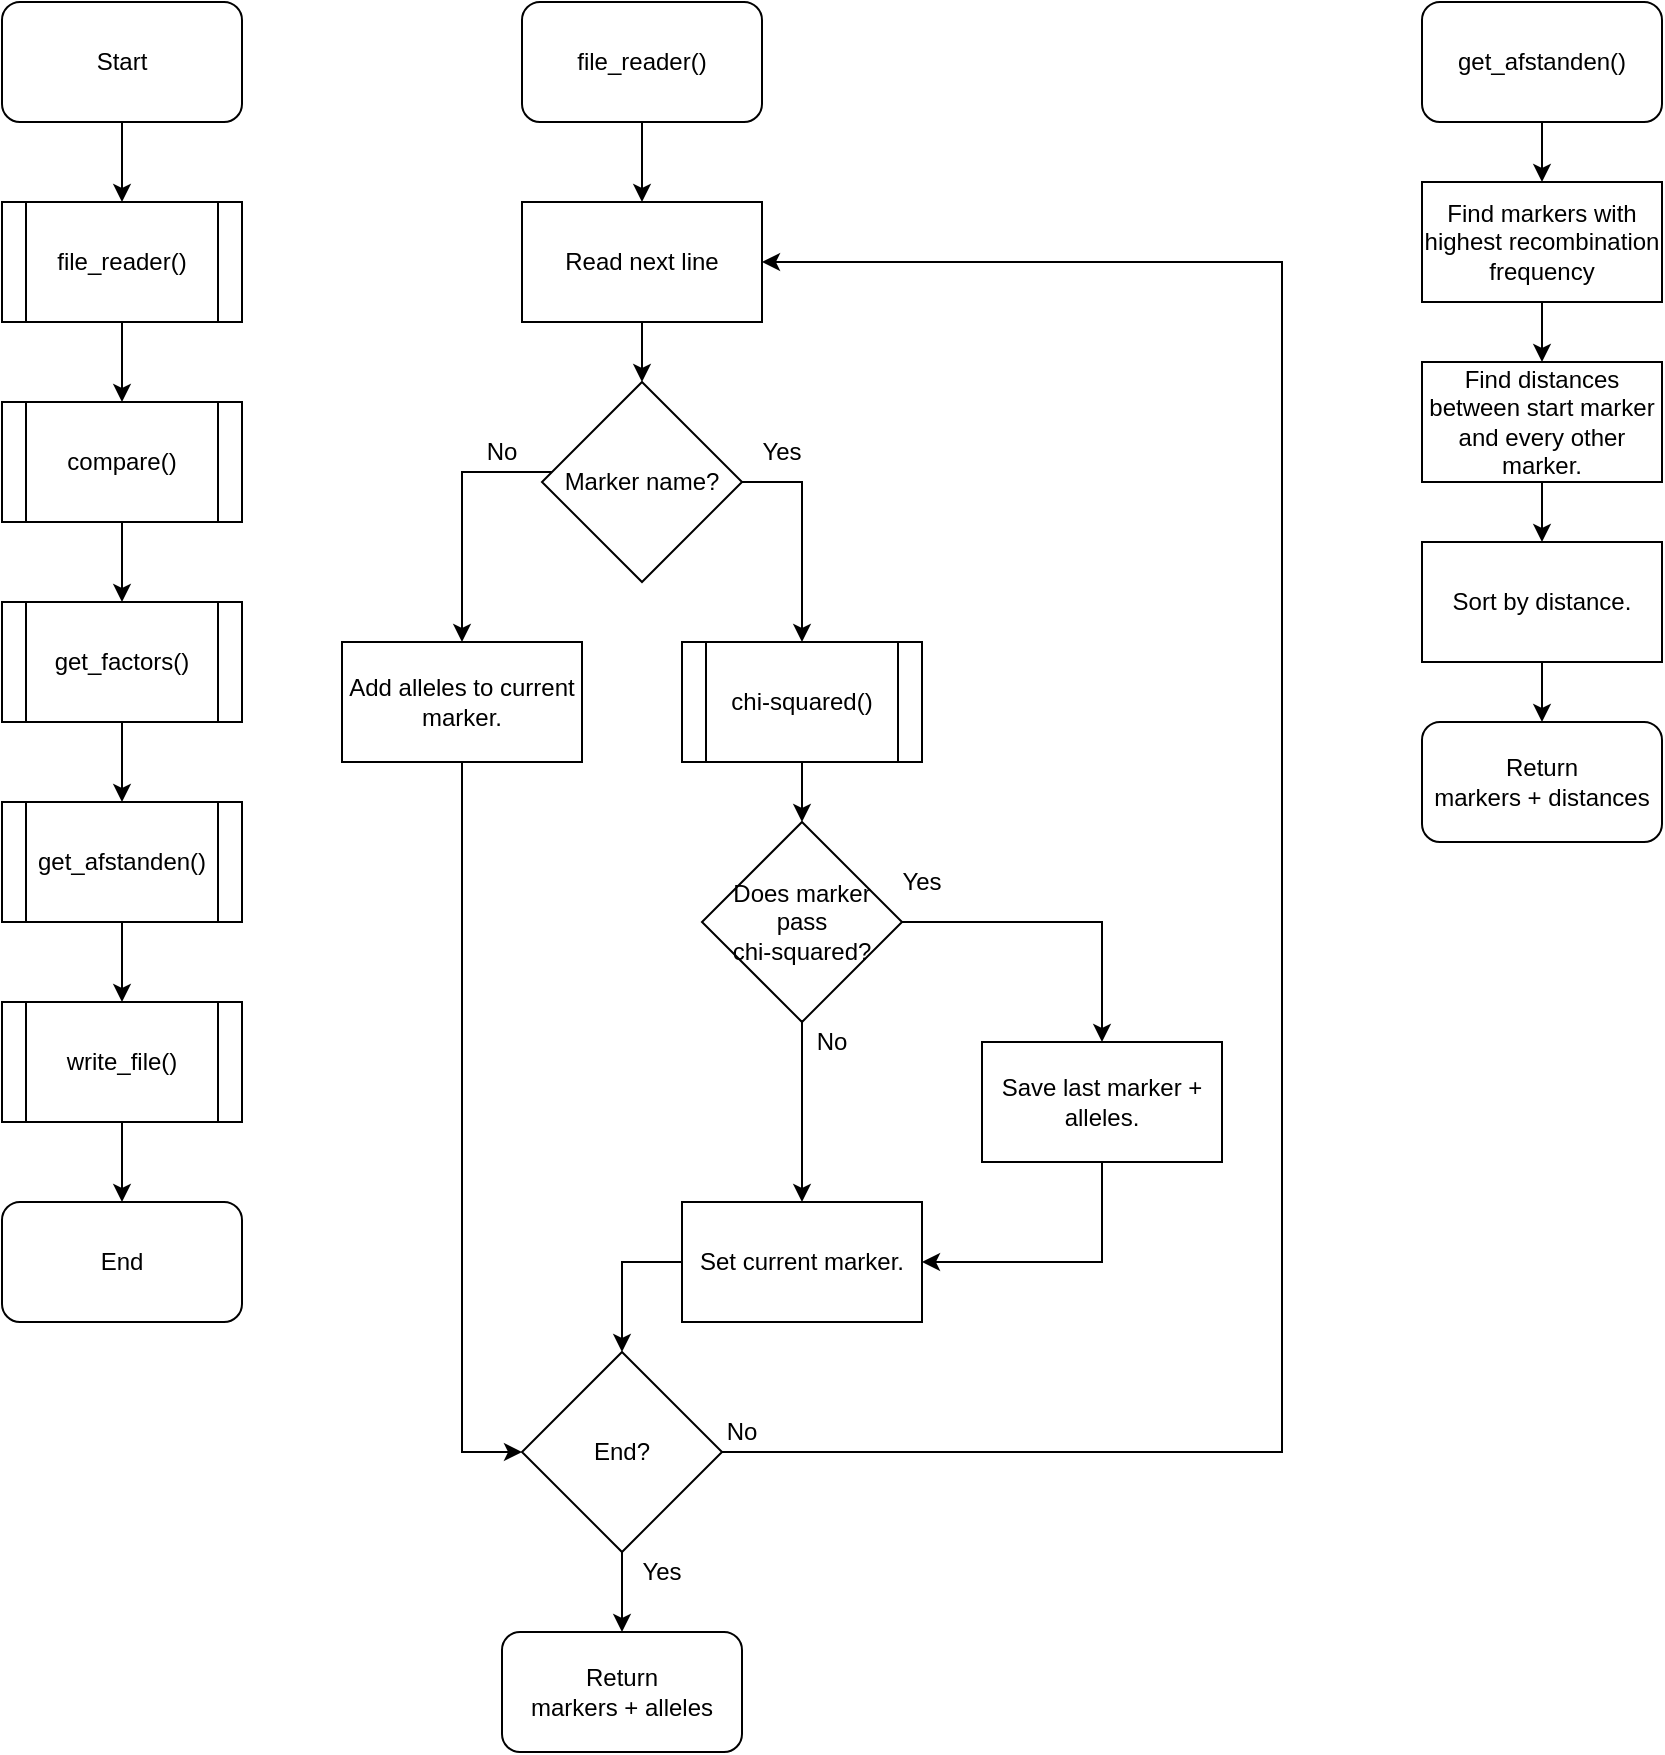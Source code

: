 <mxfile version="13.7.7" type="github">
  <diagram id="WIVu0mPp5h0rXaQMBpwR" name="Page-1">
    <mxGraphModel dx="1350" dy="775" grid="1" gridSize="10" guides="1" tooltips="1" connect="1" arrows="1" fold="1" page="1" pageScale="1" pageWidth="850" pageHeight="1100" math="0" shadow="0">
      <root>
        <mxCell id="0" />
        <mxCell id="1" parent="0" />
        <mxCell id="wkiomEM7Kk_rvFzbw4gm-9" style="edgeStyle=orthogonalEdgeStyle;rounded=0;orthogonalLoop=1;jettySize=auto;html=1;" edge="1" parent="1" source="wkiomEM7Kk_rvFzbw4gm-1" target="wkiomEM7Kk_rvFzbw4gm-2">
          <mxGeometry relative="1" as="geometry" />
        </mxCell>
        <mxCell id="wkiomEM7Kk_rvFzbw4gm-1" value="&lt;div&gt;Start&lt;/div&gt;" style="rounded=1;whiteSpace=wrap;html=1;" vertex="1" parent="1">
          <mxGeometry x="30" y="20" width="120" height="60" as="geometry" />
        </mxCell>
        <mxCell id="wkiomEM7Kk_rvFzbw4gm-10" style="edgeStyle=orthogonalEdgeStyle;rounded=0;orthogonalLoop=1;jettySize=auto;html=1;" edge="1" parent="1" source="wkiomEM7Kk_rvFzbw4gm-2" target="wkiomEM7Kk_rvFzbw4gm-3">
          <mxGeometry relative="1" as="geometry" />
        </mxCell>
        <mxCell id="wkiomEM7Kk_rvFzbw4gm-2" value="file_reader()" style="shape=process;whiteSpace=wrap;html=1;backgroundOutline=1;" vertex="1" parent="1">
          <mxGeometry x="30" y="120" width="120" height="60" as="geometry" />
        </mxCell>
        <mxCell id="wkiomEM7Kk_rvFzbw4gm-11" style="edgeStyle=orthogonalEdgeStyle;rounded=0;orthogonalLoop=1;jettySize=auto;html=1;" edge="1" parent="1" source="wkiomEM7Kk_rvFzbw4gm-3" target="wkiomEM7Kk_rvFzbw4gm-4">
          <mxGeometry relative="1" as="geometry" />
        </mxCell>
        <mxCell id="wkiomEM7Kk_rvFzbw4gm-3" value="compare()" style="shape=process;whiteSpace=wrap;html=1;backgroundOutline=1;" vertex="1" parent="1">
          <mxGeometry x="30" y="220" width="120" height="60" as="geometry" />
        </mxCell>
        <mxCell id="wkiomEM7Kk_rvFzbw4gm-12" style="edgeStyle=orthogonalEdgeStyle;rounded=0;orthogonalLoop=1;jettySize=auto;html=1;" edge="1" parent="1" source="wkiomEM7Kk_rvFzbw4gm-4" target="wkiomEM7Kk_rvFzbw4gm-5">
          <mxGeometry relative="1" as="geometry" />
        </mxCell>
        <mxCell id="wkiomEM7Kk_rvFzbw4gm-4" value="get_factors()" style="shape=process;whiteSpace=wrap;html=1;backgroundOutline=1;" vertex="1" parent="1">
          <mxGeometry x="30" y="320" width="120" height="60" as="geometry" />
        </mxCell>
        <mxCell id="wkiomEM7Kk_rvFzbw4gm-13" style="edgeStyle=orthogonalEdgeStyle;rounded=0;orthogonalLoop=1;jettySize=auto;html=1;" edge="1" parent="1" source="wkiomEM7Kk_rvFzbw4gm-5" target="wkiomEM7Kk_rvFzbw4gm-6">
          <mxGeometry relative="1" as="geometry" />
        </mxCell>
        <mxCell id="wkiomEM7Kk_rvFzbw4gm-5" value="get_afstanden()" style="shape=process;whiteSpace=wrap;html=1;backgroundOutline=1;" vertex="1" parent="1">
          <mxGeometry x="30" y="420" width="120" height="60" as="geometry" />
        </mxCell>
        <mxCell id="wkiomEM7Kk_rvFzbw4gm-14" style="edgeStyle=orthogonalEdgeStyle;rounded=0;orthogonalLoop=1;jettySize=auto;html=1;" edge="1" parent="1" source="wkiomEM7Kk_rvFzbw4gm-6" target="wkiomEM7Kk_rvFzbw4gm-7">
          <mxGeometry relative="1" as="geometry" />
        </mxCell>
        <mxCell id="wkiomEM7Kk_rvFzbw4gm-6" value="write_file()" style="shape=process;whiteSpace=wrap;html=1;backgroundOutline=1;" vertex="1" parent="1">
          <mxGeometry x="30" y="520" width="120" height="60" as="geometry" />
        </mxCell>
        <mxCell id="wkiomEM7Kk_rvFzbw4gm-7" value="End" style="rounded=1;whiteSpace=wrap;html=1;" vertex="1" parent="1">
          <mxGeometry x="30" y="620" width="120" height="60" as="geometry" />
        </mxCell>
        <mxCell id="wkiomEM7Kk_rvFzbw4gm-31" style="edgeStyle=orthogonalEdgeStyle;rounded=0;orthogonalLoop=1;jettySize=auto;html=1;" edge="1" parent="1" source="wkiomEM7Kk_rvFzbw4gm-15" target="wkiomEM7Kk_rvFzbw4gm-16">
          <mxGeometry relative="1" as="geometry" />
        </mxCell>
        <mxCell id="wkiomEM7Kk_rvFzbw4gm-15" value="file_reader()" style="rounded=1;whiteSpace=wrap;html=1;" vertex="1" parent="1">
          <mxGeometry x="290" y="20" width="120" height="60" as="geometry" />
        </mxCell>
        <mxCell id="wkiomEM7Kk_rvFzbw4gm-30" style="edgeStyle=orthogonalEdgeStyle;rounded=0;orthogonalLoop=1;jettySize=auto;html=1;" edge="1" parent="1" source="wkiomEM7Kk_rvFzbw4gm-16" target="wkiomEM7Kk_rvFzbw4gm-18">
          <mxGeometry relative="1" as="geometry" />
        </mxCell>
        <mxCell id="wkiomEM7Kk_rvFzbw4gm-16" value="Read next line" style="rounded=0;whiteSpace=wrap;html=1;" vertex="1" parent="1">
          <mxGeometry x="290" y="120" width="120" height="60" as="geometry" />
        </mxCell>
        <mxCell id="wkiomEM7Kk_rvFzbw4gm-24" style="edgeStyle=orthogonalEdgeStyle;rounded=0;orthogonalLoop=1;jettySize=auto;html=1;entryX=1;entryY=0.5;entryDx=0;entryDy=0;" edge="1" parent="1" source="wkiomEM7Kk_rvFzbw4gm-17" target="wkiomEM7Kk_rvFzbw4gm-16">
          <mxGeometry relative="1" as="geometry">
            <mxPoint x="470" y="165" as="targetPoint" />
            <Array as="points">
              <mxPoint x="670" y="745" />
              <mxPoint x="670" y="150" />
            </Array>
          </mxGeometry>
        </mxCell>
        <mxCell id="wkiomEM7Kk_rvFzbw4gm-35" style="edgeStyle=orthogonalEdgeStyle;rounded=0;orthogonalLoop=1;jettySize=auto;html=1;" edge="1" parent="1" source="wkiomEM7Kk_rvFzbw4gm-17" target="wkiomEM7Kk_rvFzbw4gm-34">
          <mxGeometry relative="1" as="geometry" />
        </mxCell>
        <mxCell id="wkiomEM7Kk_rvFzbw4gm-17" value="End?" style="rhombus;whiteSpace=wrap;html=1;" vertex="1" parent="1">
          <mxGeometry x="290" y="695" width="100" height="100" as="geometry" />
        </mxCell>
        <mxCell id="wkiomEM7Kk_rvFzbw4gm-22" style="edgeStyle=orthogonalEdgeStyle;rounded=0;orthogonalLoop=1;jettySize=auto;html=1;entryX=0.5;entryY=0;entryDx=0;entryDy=0;" edge="1" parent="1" source="wkiomEM7Kk_rvFzbw4gm-18" target="wkiomEM7Kk_rvFzbw4gm-19">
          <mxGeometry relative="1" as="geometry">
            <Array as="points">
              <mxPoint x="260" y="255" />
            </Array>
          </mxGeometry>
        </mxCell>
        <mxCell id="wkiomEM7Kk_rvFzbw4gm-37" style="edgeStyle=orthogonalEdgeStyle;rounded=0;orthogonalLoop=1;jettySize=auto;html=1;" edge="1" parent="1" source="wkiomEM7Kk_rvFzbw4gm-18" target="wkiomEM7Kk_rvFzbw4gm-36">
          <mxGeometry relative="1" as="geometry">
            <Array as="points">
              <mxPoint x="430" y="260" />
            </Array>
          </mxGeometry>
        </mxCell>
        <mxCell id="wkiomEM7Kk_rvFzbw4gm-18" value="Marker name?" style="rhombus;whiteSpace=wrap;html=1;" vertex="1" parent="1">
          <mxGeometry x="300" y="210" width="100" height="100" as="geometry" />
        </mxCell>
        <mxCell id="wkiomEM7Kk_rvFzbw4gm-23" style="edgeStyle=orthogonalEdgeStyle;rounded=0;orthogonalLoop=1;jettySize=auto;html=1;entryX=0;entryY=0.5;entryDx=0;entryDy=0;" edge="1" parent="1" source="wkiomEM7Kk_rvFzbw4gm-19" target="wkiomEM7Kk_rvFzbw4gm-17">
          <mxGeometry relative="1" as="geometry">
            <Array as="points">
              <mxPoint x="260" y="745" />
            </Array>
          </mxGeometry>
        </mxCell>
        <mxCell id="wkiomEM7Kk_rvFzbw4gm-19" value="Add alleles to current marker." style="rounded=0;whiteSpace=wrap;html=1;" vertex="1" parent="1">
          <mxGeometry x="200" y="340" width="120" height="60" as="geometry" />
        </mxCell>
        <mxCell id="wkiomEM7Kk_rvFzbw4gm-42" style="edgeStyle=orthogonalEdgeStyle;rounded=0;orthogonalLoop=1;jettySize=auto;html=1;entryX=1;entryY=0.5;entryDx=0;entryDy=0;" edge="1" parent="1" source="wkiomEM7Kk_rvFzbw4gm-20" target="wkiomEM7Kk_rvFzbw4gm-21">
          <mxGeometry relative="1" as="geometry">
            <Array as="points">
              <mxPoint x="580" y="650" />
            </Array>
          </mxGeometry>
        </mxCell>
        <mxCell id="wkiomEM7Kk_rvFzbw4gm-20" value="Save last marker + alleles." style="rounded=0;whiteSpace=wrap;html=1;" vertex="1" parent="1">
          <mxGeometry x="520" y="540" width="120" height="60" as="geometry" />
        </mxCell>
        <mxCell id="wkiomEM7Kk_rvFzbw4gm-27" style="edgeStyle=orthogonalEdgeStyle;rounded=0;orthogonalLoop=1;jettySize=auto;html=1;" edge="1" parent="1" source="wkiomEM7Kk_rvFzbw4gm-21" target="wkiomEM7Kk_rvFzbw4gm-17">
          <mxGeometry relative="1" as="geometry">
            <Array as="points">
              <mxPoint x="340" y="650" />
            </Array>
          </mxGeometry>
        </mxCell>
        <mxCell id="wkiomEM7Kk_rvFzbw4gm-21" value="Set current marker." style="rounded=0;whiteSpace=wrap;html=1;" vertex="1" parent="1">
          <mxGeometry x="370" y="620" width="120" height="60" as="geometry" />
        </mxCell>
        <mxCell id="wkiomEM7Kk_rvFzbw4gm-28" value="Yes" style="text;html=1;strokeColor=none;fillColor=none;align=center;verticalAlign=middle;whiteSpace=wrap;rounded=0;" vertex="1" parent="1">
          <mxGeometry x="400" y="235" width="40" height="20" as="geometry" />
        </mxCell>
        <mxCell id="wkiomEM7Kk_rvFzbw4gm-29" value="&lt;div&gt;No&lt;/div&gt;" style="text;html=1;strokeColor=none;fillColor=none;align=center;verticalAlign=middle;whiteSpace=wrap;rounded=0;" vertex="1" parent="1">
          <mxGeometry x="260" y="235" width="40" height="20" as="geometry" />
        </mxCell>
        <mxCell id="wkiomEM7Kk_rvFzbw4gm-32" value="No" style="text;html=1;strokeColor=none;fillColor=none;align=center;verticalAlign=middle;whiteSpace=wrap;rounded=0;" vertex="1" parent="1">
          <mxGeometry x="380" y="725" width="40" height="20" as="geometry" />
        </mxCell>
        <mxCell id="wkiomEM7Kk_rvFzbw4gm-33" value="Yes" style="text;html=1;strokeColor=none;fillColor=none;align=center;verticalAlign=middle;whiteSpace=wrap;rounded=0;" vertex="1" parent="1">
          <mxGeometry x="340" y="795" width="40" height="20" as="geometry" />
        </mxCell>
        <mxCell id="wkiomEM7Kk_rvFzbw4gm-34" value="&lt;div&gt;Return &lt;br&gt;&lt;/div&gt;&lt;div&gt;markers + alleles&lt;/div&gt;" style="rounded=1;whiteSpace=wrap;html=1;" vertex="1" parent="1">
          <mxGeometry x="280" y="835" width="120" height="60" as="geometry" />
        </mxCell>
        <mxCell id="wkiomEM7Kk_rvFzbw4gm-44" style="edgeStyle=orthogonalEdgeStyle;rounded=0;orthogonalLoop=1;jettySize=auto;html=1;" edge="1" parent="1" source="wkiomEM7Kk_rvFzbw4gm-36" target="wkiomEM7Kk_rvFzbw4gm-38">
          <mxGeometry relative="1" as="geometry" />
        </mxCell>
        <mxCell id="wkiomEM7Kk_rvFzbw4gm-36" value="chi-squared()" style="shape=process;whiteSpace=wrap;html=1;backgroundOutline=1;" vertex="1" parent="1">
          <mxGeometry x="370" y="340" width="120" height="60" as="geometry" />
        </mxCell>
        <mxCell id="wkiomEM7Kk_rvFzbw4gm-41" style="edgeStyle=orthogonalEdgeStyle;rounded=0;orthogonalLoop=1;jettySize=auto;html=1;entryX=0.5;entryY=0;entryDx=0;entryDy=0;" edge="1" parent="1" source="wkiomEM7Kk_rvFzbw4gm-38" target="wkiomEM7Kk_rvFzbw4gm-20">
          <mxGeometry relative="1" as="geometry">
            <mxPoint x="580" y="530" as="targetPoint" />
            <Array as="points">
              <mxPoint x="580" y="480" />
            </Array>
          </mxGeometry>
        </mxCell>
        <mxCell id="wkiomEM7Kk_rvFzbw4gm-43" style="edgeStyle=orthogonalEdgeStyle;rounded=0;orthogonalLoop=1;jettySize=auto;html=1;" edge="1" parent="1" source="wkiomEM7Kk_rvFzbw4gm-38" target="wkiomEM7Kk_rvFzbw4gm-21">
          <mxGeometry relative="1" as="geometry" />
        </mxCell>
        <mxCell id="wkiomEM7Kk_rvFzbw4gm-38" value="&lt;div&gt;Does marker &lt;br&gt;&lt;/div&gt;&lt;div&gt;pass &lt;br&gt;&lt;/div&gt;&lt;div&gt;chi-squared?&lt;/div&gt;" style="rhombus;whiteSpace=wrap;html=1;" vertex="1" parent="1">
          <mxGeometry x="380" y="430" width="100" height="100" as="geometry" />
        </mxCell>
        <mxCell id="wkiomEM7Kk_rvFzbw4gm-45" value="&lt;div&gt;Yes&lt;/div&gt;" style="text;html=1;strokeColor=none;fillColor=none;align=center;verticalAlign=middle;whiteSpace=wrap;rounded=0;" vertex="1" parent="1">
          <mxGeometry x="470" y="450" width="40" height="20" as="geometry" />
        </mxCell>
        <mxCell id="wkiomEM7Kk_rvFzbw4gm-46" value="No" style="text;html=1;strokeColor=none;fillColor=none;align=center;verticalAlign=middle;whiteSpace=wrap;rounded=0;" vertex="1" parent="1">
          <mxGeometry x="425" y="530" width="40" height="20" as="geometry" />
        </mxCell>
        <mxCell id="wkiomEM7Kk_rvFzbw4gm-51" style="edgeStyle=orthogonalEdgeStyle;rounded=0;orthogonalLoop=1;jettySize=auto;html=1;" edge="1" parent="1" source="wkiomEM7Kk_rvFzbw4gm-47" target="wkiomEM7Kk_rvFzbw4gm-48">
          <mxGeometry relative="1" as="geometry" />
        </mxCell>
        <mxCell id="wkiomEM7Kk_rvFzbw4gm-47" value="get_afstanden()" style="rounded=1;whiteSpace=wrap;html=1;" vertex="1" parent="1">
          <mxGeometry x="740" y="20" width="120" height="60" as="geometry" />
        </mxCell>
        <mxCell id="wkiomEM7Kk_rvFzbw4gm-52" style="edgeStyle=orthogonalEdgeStyle;rounded=0;orthogonalLoop=1;jettySize=auto;html=1;" edge="1" parent="1" source="wkiomEM7Kk_rvFzbw4gm-48" target="wkiomEM7Kk_rvFzbw4gm-49">
          <mxGeometry relative="1" as="geometry" />
        </mxCell>
        <mxCell id="wkiomEM7Kk_rvFzbw4gm-48" value="Find markers with highest recombination frequency" style="rounded=0;whiteSpace=wrap;html=1;" vertex="1" parent="1">
          <mxGeometry x="740" y="110" width="120" height="60" as="geometry" />
        </mxCell>
        <mxCell id="wkiomEM7Kk_rvFzbw4gm-53" style="edgeStyle=orthogonalEdgeStyle;rounded=0;orthogonalLoop=1;jettySize=auto;html=1;" edge="1" parent="1" source="wkiomEM7Kk_rvFzbw4gm-49" target="wkiomEM7Kk_rvFzbw4gm-50">
          <mxGeometry relative="1" as="geometry" />
        </mxCell>
        <mxCell id="wkiomEM7Kk_rvFzbw4gm-49" value="Find distances between start marker and every other marker." style="rounded=0;whiteSpace=wrap;html=1;" vertex="1" parent="1">
          <mxGeometry x="740" y="200" width="120" height="60" as="geometry" />
        </mxCell>
        <mxCell id="wkiomEM7Kk_rvFzbw4gm-55" style="edgeStyle=orthogonalEdgeStyle;rounded=0;orthogonalLoop=1;jettySize=auto;html=1;" edge="1" parent="1" source="wkiomEM7Kk_rvFzbw4gm-50" target="wkiomEM7Kk_rvFzbw4gm-54">
          <mxGeometry relative="1" as="geometry" />
        </mxCell>
        <mxCell id="wkiomEM7Kk_rvFzbw4gm-50" value="Sort by distance." style="rounded=0;whiteSpace=wrap;html=1;" vertex="1" parent="1">
          <mxGeometry x="740" y="290" width="120" height="60" as="geometry" />
        </mxCell>
        <mxCell id="wkiomEM7Kk_rvFzbw4gm-54" value="&lt;div&gt;Return&lt;/div&gt;&lt;div&gt;markers + distances&lt;br&gt;&lt;/div&gt;" style="rounded=1;whiteSpace=wrap;html=1;" vertex="1" parent="1">
          <mxGeometry x="740" y="380" width="120" height="60" as="geometry" />
        </mxCell>
      </root>
    </mxGraphModel>
  </diagram>
</mxfile>
